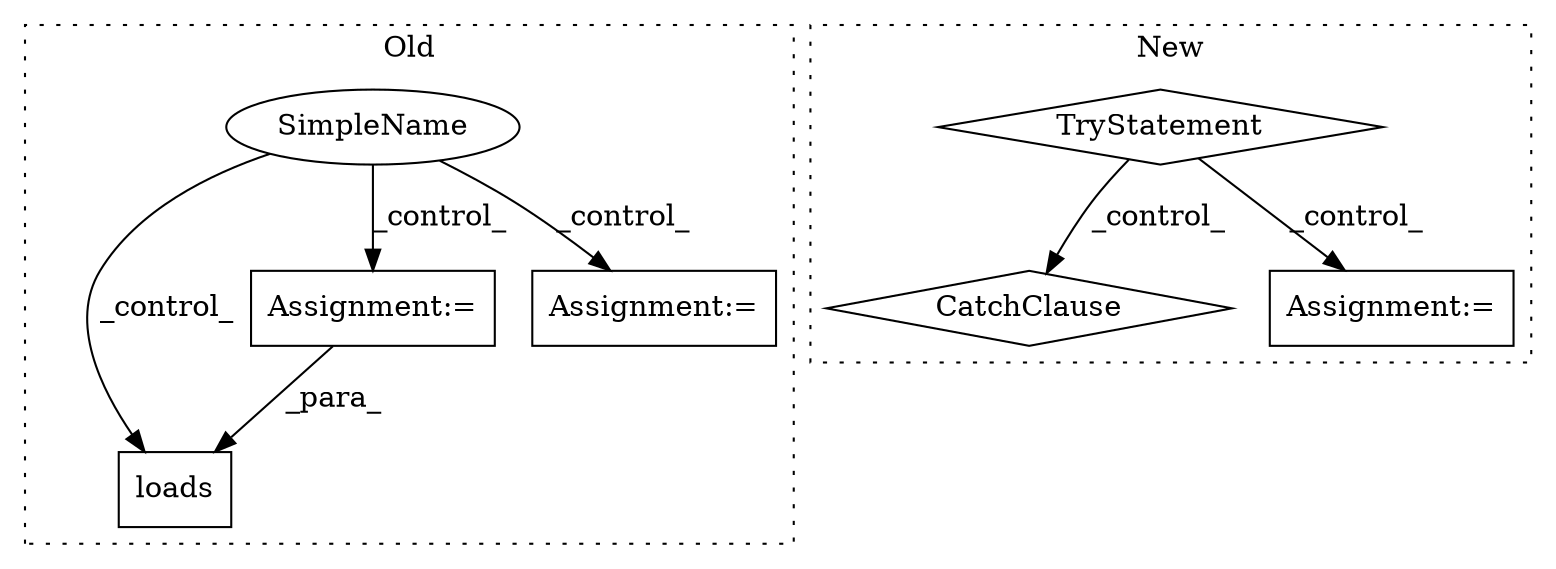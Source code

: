 digraph G {
subgraph cluster0 {
1 [label="loads" a="32" s="2967,2978" l="6,1" shape="box"];
5 [label="Assignment:=" a="7" s="3066" l="29" shape="box"];
6 [label="SimpleName" a="42" s="" l="" shape="ellipse"];
7 [label="Assignment:=" a="7" s="2224" l="1" shape="box"];
label = "Old";
style="dotted";
}
subgraph cluster1 {
2 [label="TryStatement" a="54" s="4883" l="4" shape="diamond"];
3 [label="CatchClause" a="12" s="5656,5678" l="11,2" shape="diamond"];
4 [label="Assignment:=" a="7" s="5120" l="1" shape="box"];
label = "New";
style="dotted";
}
2 -> 3 [label="_control_"];
2 -> 4 [label="_control_"];
5 -> 1 [label="_para_"];
6 -> 1 [label="_control_"];
6 -> 5 [label="_control_"];
6 -> 7 [label="_control_"];
}